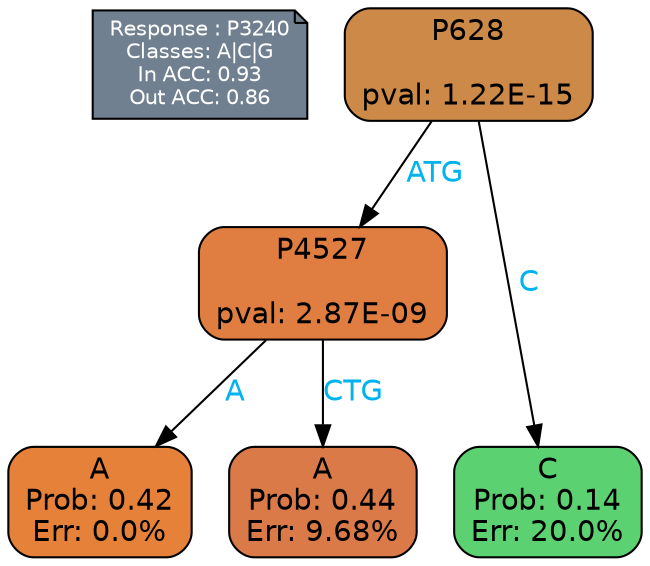 digraph Tree {
node [shape=box, style="filled, rounded", color="black", fontname=helvetica] ;
graph [ranksep=equally, splines=polylines, bgcolor=transparent, dpi=600] ;
edge [fontname=helvetica] ;
LEGEND [label="Response : P3240
Classes: A|C|G
In ACC: 0.93
Out ACC: 0.86
",shape=note,align=left,style=filled,fillcolor="slategray",fontcolor="white",fontsize=10];1 [label="P628

pval: 1.22E-15", fillcolor="#cd8948"] ;
2 [label="P4527

pval: 2.87E-09", fillcolor="#e07d41"] ;
3 [label="A
Prob: 0.42
Err: 0.0%", fillcolor="#e58139"] ;
4 [label="A
Prob: 0.44
Err: 9.68%", fillcolor="#db7a49"] ;
5 [label="C
Prob: 0.14
Err: 20.0%", fillcolor="#5bd172"] ;
1 -> 2 [label="ATG",fontcolor=deepskyblue2] ;
1 -> 5 [label="C",fontcolor=deepskyblue2] ;
2 -> 3 [label="A",fontcolor=deepskyblue2] ;
2 -> 4 [label="CTG",fontcolor=deepskyblue2] ;
{rank = same; 3;4;5;}{rank = same; LEGEND;1;}}